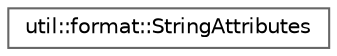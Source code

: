 digraph "Graphical Class Hierarchy"
{
 // LATEX_PDF_SIZE
  bgcolor="transparent";
  edge [fontname=Helvetica,fontsize=10,labelfontname=Helvetica,labelfontsize=10];
  node [fontname=Helvetica,fontsize=10,shape=box,height=0.2,width=0.4];
  rankdir="LR";
  Node0 [id="Node000000",label="util::format::StringAttributes",height=0.2,width=0.4,color="grey40", fillcolor="white", style="filled",URL="$d5/de9/classutil_1_1format_1_1StringAttributes.html",tooltip=" "];
}

